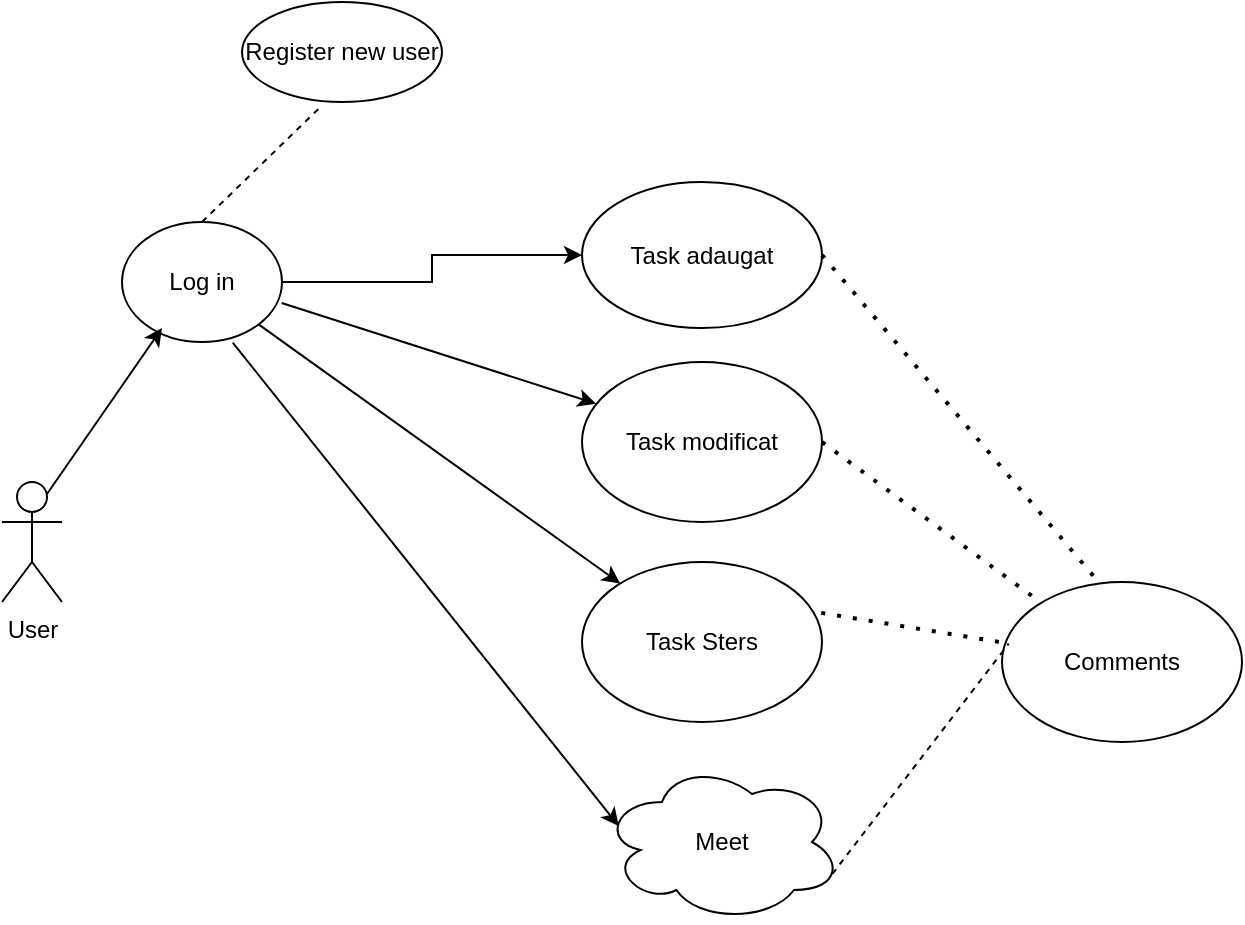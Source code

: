 <mxfile version="14.5.3" type="device"><diagram name="Page-1" id="e7e014a7-5840-1c2e-5031-d8a46d1fe8dd"><mxGraphModel dx="1038" dy="548" grid="1" gridSize="10" guides="1" tooltips="1" connect="1" arrows="1" fold="1" page="1" pageScale="1" pageWidth="1169" pageHeight="826" background="#ffffff" math="0" shadow="0"><root><mxCell id="0"/><mxCell id="1" parent="0"/><mxCell id="vCcYzQFV3HsMMjjjgnLC-53" style="edgeStyle=orthogonalEdgeStyle;rounded=0;orthogonalLoop=1;jettySize=auto;html=1;" parent="1" source="dLnG4Vz7KTSVb4pjjYeD-5" target="vCcYzQFV3HsMMjjjgnLC-47" edge="1"><mxGeometry relative="1" as="geometry"><mxPoint x="200" y="407" as="sourcePoint"/></mxGeometry></mxCell><mxCell id="vCcYzQFV3HsMMjjjgnLC-41" value="User&lt;br&gt;" style="shape=umlActor;verticalLabelPosition=bottom;verticalAlign=top;html=1;outlineConnect=0;" parent="1" vertex="1"><mxGeometry x="50" y="520" width="30" height="60" as="geometry"/></mxCell><mxCell id="vCcYzQFV3HsMMjjjgnLC-47" value="Task adaugat" style="ellipse;whiteSpace=wrap;html=1;" parent="1" vertex="1"><mxGeometry x="340" y="370" width="120" height="73" as="geometry"/></mxCell><mxCell id="vCcYzQFV3HsMMjjjgnLC-50" value="Task modificat" style="ellipse;whiteSpace=wrap;html=1;" parent="1" vertex="1"><mxGeometry x="340" y="460" width="120" height="80" as="geometry"/></mxCell><mxCell id="vCcYzQFV3HsMMjjjgnLC-51" value="Task Sters" style="ellipse;whiteSpace=wrap;html=1;" parent="1" vertex="1"><mxGeometry x="340" y="560" width="120" height="80" as="geometry"/></mxCell><mxCell id="vCcYzQFV3HsMMjjjgnLC-58" value="" style="endArrow=classic;html=1;entryX=0.058;entryY=0.26;entryDx=0;entryDy=0;entryPerimeter=0;exitX=0.998;exitY=0.675;exitDx=0;exitDy=0;exitPerimeter=0;" parent="1" source="dLnG4Vz7KTSVb4pjjYeD-5" target="vCcYzQFV3HsMMjjjgnLC-50" edge="1"><mxGeometry width="50" height="50" relative="1" as="geometry"><mxPoint x="190" y="440" as="sourcePoint"/><mxPoint x="290" y="443" as="targetPoint"/><Array as="points"/></mxGeometry></mxCell><mxCell id="vCcYzQFV3HsMMjjjgnLC-59" value="" style="endArrow=classic;html=1;exitX=1;exitY=1;exitDx=0;exitDy=0;" parent="1" source="dLnG4Vz7KTSVb4pjjYeD-5" target="vCcYzQFV3HsMMjjjgnLC-51" edge="1"><mxGeometry width="50" height="50" relative="1" as="geometry"><mxPoint x="180" y="460" as="sourcePoint"/><mxPoint x="250" y="450" as="targetPoint"/></mxGeometry></mxCell><mxCell id="vCcYzQFV3HsMMjjjgnLC-68" value="Comments" style="ellipse;whiteSpace=wrap;html=1;" parent="1" vertex="1"><mxGeometry x="550" y="570" width="120" height="80" as="geometry"/></mxCell><mxCell id="vCcYzQFV3HsMMjjjgnLC-69" value="Meet" style="ellipse;shape=cloud;whiteSpace=wrap;html=1;" parent="1" vertex="1"><mxGeometry x="350" y="660" width="120" height="80" as="geometry"/></mxCell><mxCell id="dLnG4Vz7KTSVb4pjjYeD-2" value="" style="endArrow=classic;html=1;entryX=0.07;entryY=0.4;entryDx=0;entryDy=0;entryPerimeter=0;exitX=0.692;exitY=1.005;exitDx=0;exitDy=0;exitPerimeter=0;" parent="1" source="dLnG4Vz7KTSVb4pjjYeD-5" target="vCcYzQFV3HsMMjjjgnLC-69" edge="1"><mxGeometry width="50" height="50" relative="1" as="geometry"><mxPoint x="130" y="470" as="sourcePoint"/><mxPoint x="190" y="620" as="targetPoint"/></mxGeometry></mxCell><mxCell id="dLnG4Vz7KTSVb4pjjYeD-3" value="" style="endArrow=none;dashed=1;html=1;entryX=0.028;entryY=0.385;entryDx=0;entryDy=0;entryPerimeter=0;exitX=0.96;exitY=0.7;exitDx=0;exitDy=0;exitPerimeter=0;" parent="1" source="vCcYzQFV3HsMMjjjgnLC-69" target="vCcYzQFV3HsMMjjjgnLC-68" edge="1"><mxGeometry width="50" height="50" relative="1" as="geometry"><mxPoint x="220" y="790" as="sourcePoint"/><mxPoint x="270" y="740" as="targetPoint"/></mxGeometry></mxCell><mxCell id="dLnG4Vz7KTSVb4pjjYeD-5" value="Log in" style="ellipse;whiteSpace=wrap;html=1;" parent="1" vertex="1"><mxGeometry x="110" y="390" width="80" height="60" as="geometry"/></mxCell><mxCell id="dLnG4Vz7KTSVb4pjjYeD-6" value="" style="endArrow=classic;html=1;exitX=0.75;exitY=0.1;exitDx=0;exitDy=0;exitPerimeter=0;" parent="1" source="vCcYzQFV3HsMMjjjgnLC-41" edge="1"><mxGeometry width="50" height="50" relative="1" as="geometry"><mxPoint x="80" y="493" as="sourcePoint"/><mxPoint x="130" y="443" as="targetPoint"/></mxGeometry></mxCell><mxCell id="dLnG4Vz7KTSVb4pjjYeD-7" value="Register new user" style="ellipse;whiteSpace=wrap;html=1;" parent="1" vertex="1"><mxGeometry x="170" y="280" width="100" height="50" as="geometry"/></mxCell><mxCell id="dLnG4Vz7KTSVb4pjjYeD-9" value="" style="endArrow=none;dashed=1;html=1;exitX=0.5;exitY=0;exitDx=0;exitDy=0;entryX=0.395;entryY=1.044;entryDx=0;entryDy=0;entryPerimeter=0;" parent="1" source="dLnG4Vz7KTSVb4pjjYeD-5" target="dLnG4Vz7KTSVb4pjjYeD-7" edge="1"><mxGeometry width="50" height="50" relative="1" as="geometry"><mxPoint x="140" y="320" as="sourcePoint"/><mxPoint x="180" y="300" as="targetPoint"/></mxGeometry></mxCell><mxCell id="_ATnxjhjIyWg49t554Gu-1" value="" style="endArrow=none;dashed=1;html=1;dashPattern=1 3;strokeWidth=2;exitX=1;exitY=0.5;exitDx=0;exitDy=0;entryX=0.387;entryY=-0.027;entryDx=0;entryDy=0;entryPerimeter=0;" edge="1" parent="1" source="vCcYzQFV3HsMMjjjgnLC-47" target="vCcYzQFV3HsMMjjjgnLC-68"><mxGeometry width="50" height="50" relative="1" as="geometry"><mxPoint x="550" y="540" as="sourcePoint"/><mxPoint x="600" y="490" as="targetPoint"/></mxGeometry></mxCell><mxCell id="_ATnxjhjIyWg49t554Gu-2" value="" style="endArrow=none;dashed=1;html=1;dashPattern=1 3;strokeWidth=2;exitX=1;exitY=0.5;exitDx=0;exitDy=0;" edge="1" parent="1" source="vCcYzQFV3HsMMjjjgnLC-50" target="vCcYzQFV3HsMMjjjgnLC-68"><mxGeometry width="50" height="50" relative="1" as="geometry"><mxPoint x="600" y="400" as="sourcePoint"/><mxPoint x="650" y="350" as="targetPoint"/></mxGeometry></mxCell><mxCell id="_ATnxjhjIyWg49t554Gu-3" value="" style="endArrow=none;dashed=1;html=1;dashPattern=1 3;strokeWidth=2;exitX=0.997;exitY=0.318;exitDx=0;exitDy=0;exitPerimeter=0;" edge="1" parent="1" source="vCcYzQFV3HsMMjjjgnLC-51" target="vCcYzQFV3HsMMjjjgnLC-68"><mxGeometry width="50" height="50" relative="1" as="geometry"><mxPoint x="630" y="360" as="sourcePoint"/><mxPoint x="680" y="310" as="targetPoint"/></mxGeometry></mxCell></root></mxGraphModel></diagram></mxfile>